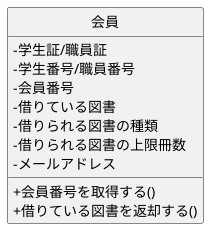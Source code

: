 @startuml 図書館システム-クラス図2

skinparam classAttributeIconSize 0
hide circle

class 会員 {
 -学生証/職員証
 -学生番号/職員番号
 -会員番号
 -借りている図書
 -借りられる図書の種類
 -借りられる図書の上限冊数
 -メールアドレス

 +会員番号を取得する()
 +借りている図書を返却する()
}

@enduml